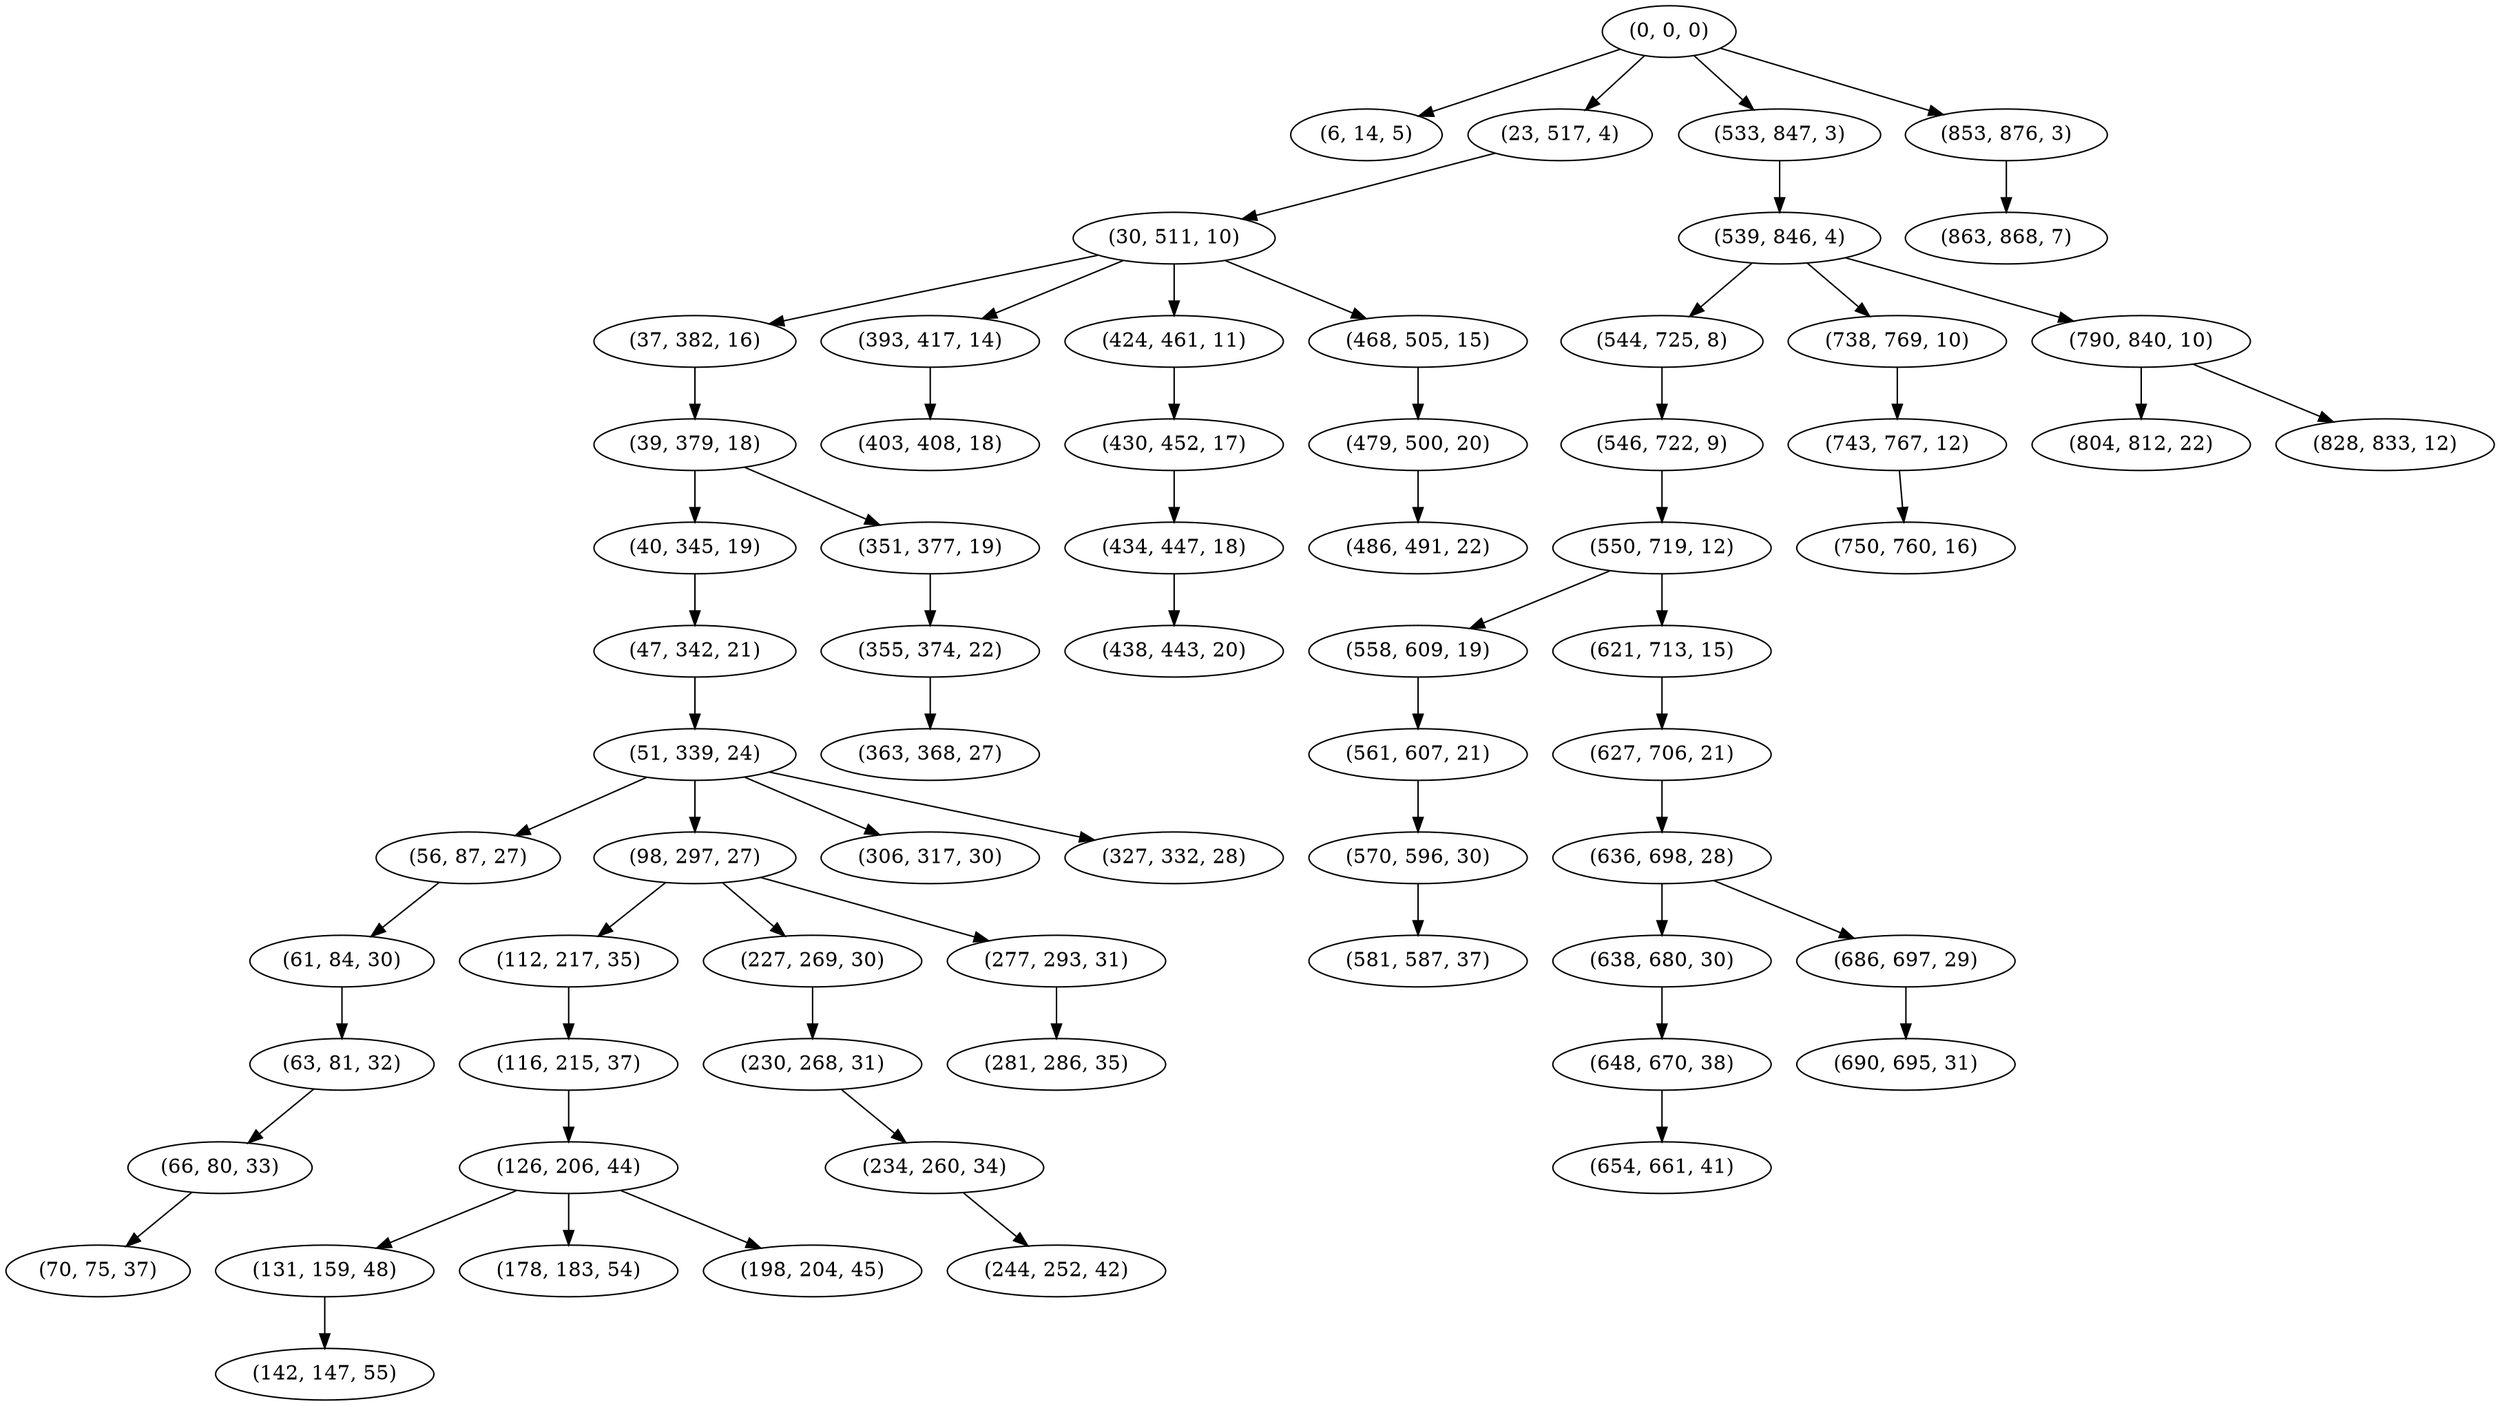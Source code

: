 digraph tree {
    "(0, 0, 0)";
    "(6, 14, 5)";
    "(23, 517, 4)";
    "(30, 511, 10)";
    "(37, 382, 16)";
    "(39, 379, 18)";
    "(40, 345, 19)";
    "(47, 342, 21)";
    "(51, 339, 24)";
    "(56, 87, 27)";
    "(61, 84, 30)";
    "(63, 81, 32)";
    "(66, 80, 33)";
    "(70, 75, 37)";
    "(98, 297, 27)";
    "(112, 217, 35)";
    "(116, 215, 37)";
    "(126, 206, 44)";
    "(131, 159, 48)";
    "(142, 147, 55)";
    "(178, 183, 54)";
    "(198, 204, 45)";
    "(227, 269, 30)";
    "(230, 268, 31)";
    "(234, 260, 34)";
    "(244, 252, 42)";
    "(277, 293, 31)";
    "(281, 286, 35)";
    "(306, 317, 30)";
    "(327, 332, 28)";
    "(351, 377, 19)";
    "(355, 374, 22)";
    "(363, 368, 27)";
    "(393, 417, 14)";
    "(403, 408, 18)";
    "(424, 461, 11)";
    "(430, 452, 17)";
    "(434, 447, 18)";
    "(438, 443, 20)";
    "(468, 505, 15)";
    "(479, 500, 20)";
    "(486, 491, 22)";
    "(533, 847, 3)";
    "(539, 846, 4)";
    "(544, 725, 8)";
    "(546, 722, 9)";
    "(550, 719, 12)";
    "(558, 609, 19)";
    "(561, 607, 21)";
    "(570, 596, 30)";
    "(581, 587, 37)";
    "(621, 713, 15)";
    "(627, 706, 21)";
    "(636, 698, 28)";
    "(638, 680, 30)";
    "(648, 670, 38)";
    "(654, 661, 41)";
    "(686, 697, 29)";
    "(690, 695, 31)";
    "(738, 769, 10)";
    "(743, 767, 12)";
    "(750, 760, 16)";
    "(790, 840, 10)";
    "(804, 812, 22)";
    "(828, 833, 12)";
    "(853, 876, 3)";
    "(863, 868, 7)";
    "(0, 0, 0)" -> "(6, 14, 5)";
    "(0, 0, 0)" -> "(23, 517, 4)";
    "(0, 0, 0)" -> "(533, 847, 3)";
    "(0, 0, 0)" -> "(853, 876, 3)";
    "(23, 517, 4)" -> "(30, 511, 10)";
    "(30, 511, 10)" -> "(37, 382, 16)";
    "(30, 511, 10)" -> "(393, 417, 14)";
    "(30, 511, 10)" -> "(424, 461, 11)";
    "(30, 511, 10)" -> "(468, 505, 15)";
    "(37, 382, 16)" -> "(39, 379, 18)";
    "(39, 379, 18)" -> "(40, 345, 19)";
    "(39, 379, 18)" -> "(351, 377, 19)";
    "(40, 345, 19)" -> "(47, 342, 21)";
    "(47, 342, 21)" -> "(51, 339, 24)";
    "(51, 339, 24)" -> "(56, 87, 27)";
    "(51, 339, 24)" -> "(98, 297, 27)";
    "(51, 339, 24)" -> "(306, 317, 30)";
    "(51, 339, 24)" -> "(327, 332, 28)";
    "(56, 87, 27)" -> "(61, 84, 30)";
    "(61, 84, 30)" -> "(63, 81, 32)";
    "(63, 81, 32)" -> "(66, 80, 33)";
    "(66, 80, 33)" -> "(70, 75, 37)";
    "(98, 297, 27)" -> "(112, 217, 35)";
    "(98, 297, 27)" -> "(227, 269, 30)";
    "(98, 297, 27)" -> "(277, 293, 31)";
    "(112, 217, 35)" -> "(116, 215, 37)";
    "(116, 215, 37)" -> "(126, 206, 44)";
    "(126, 206, 44)" -> "(131, 159, 48)";
    "(126, 206, 44)" -> "(178, 183, 54)";
    "(126, 206, 44)" -> "(198, 204, 45)";
    "(131, 159, 48)" -> "(142, 147, 55)";
    "(227, 269, 30)" -> "(230, 268, 31)";
    "(230, 268, 31)" -> "(234, 260, 34)";
    "(234, 260, 34)" -> "(244, 252, 42)";
    "(277, 293, 31)" -> "(281, 286, 35)";
    "(351, 377, 19)" -> "(355, 374, 22)";
    "(355, 374, 22)" -> "(363, 368, 27)";
    "(393, 417, 14)" -> "(403, 408, 18)";
    "(424, 461, 11)" -> "(430, 452, 17)";
    "(430, 452, 17)" -> "(434, 447, 18)";
    "(434, 447, 18)" -> "(438, 443, 20)";
    "(468, 505, 15)" -> "(479, 500, 20)";
    "(479, 500, 20)" -> "(486, 491, 22)";
    "(533, 847, 3)" -> "(539, 846, 4)";
    "(539, 846, 4)" -> "(544, 725, 8)";
    "(539, 846, 4)" -> "(738, 769, 10)";
    "(539, 846, 4)" -> "(790, 840, 10)";
    "(544, 725, 8)" -> "(546, 722, 9)";
    "(546, 722, 9)" -> "(550, 719, 12)";
    "(550, 719, 12)" -> "(558, 609, 19)";
    "(550, 719, 12)" -> "(621, 713, 15)";
    "(558, 609, 19)" -> "(561, 607, 21)";
    "(561, 607, 21)" -> "(570, 596, 30)";
    "(570, 596, 30)" -> "(581, 587, 37)";
    "(621, 713, 15)" -> "(627, 706, 21)";
    "(627, 706, 21)" -> "(636, 698, 28)";
    "(636, 698, 28)" -> "(638, 680, 30)";
    "(636, 698, 28)" -> "(686, 697, 29)";
    "(638, 680, 30)" -> "(648, 670, 38)";
    "(648, 670, 38)" -> "(654, 661, 41)";
    "(686, 697, 29)" -> "(690, 695, 31)";
    "(738, 769, 10)" -> "(743, 767, 12)";
    "(743, 767, 12)" -> "(750, 760, 16)";
    "(790, 840, 10)" -> "(804, 812, 22)";
    "(790, 840, 10)" -> "(828, 833, 12)";
    "(853, 876, 3)" -> "(863, 868, 7)";
}
